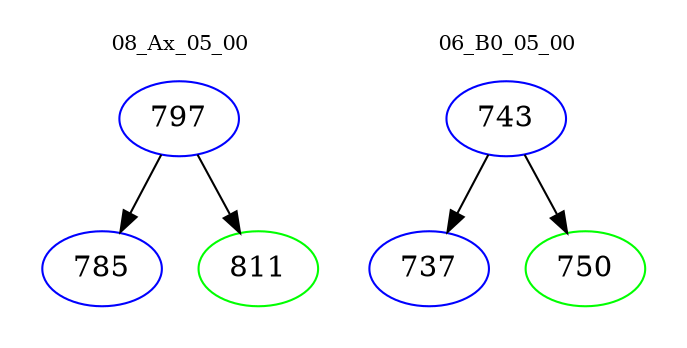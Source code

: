 digraph{
subgraph cluster_0 {
color = white
label = "08_Ax_05_00";
fontsize=10;
T0_797 [label="797", color="blue"]
T0_797 -> T0_785 [color="black"]
T0_785 [label="785", color="blue"]
T0_797 -> T0_811 [color="black"]
T0_811 [label="811", color="green"]
}
subgraph cluster_1 {
color = white
label = "06_B0_05_00";
fontsize=10;
T1_743 [label="743", color="blue"]
T1_743 -> T1_737 [color="black"]
T1_737 [label="737", color="blue"]
T1_743 -> T1_750 [color="black"]
T1_750 [label="750", color="green"]
}
}
